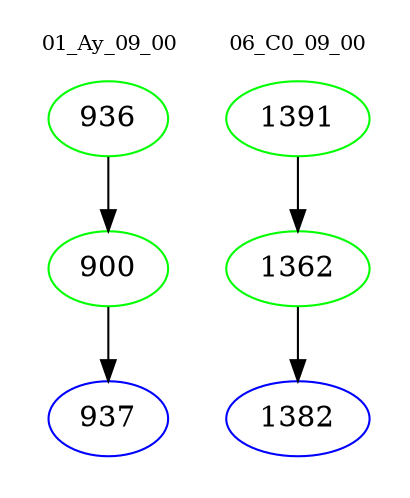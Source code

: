 digraph{
subgraph cluster_0 {
color = white
label = "01_Ay_09_00";
fontsize=10;
T0_936 [label="936", color="green"]
T0_936 -> T0_900 [color="black"]
T0_900 [label="900", color="green"]
T0_900 -> T0_937 [color="black"]
T0_937 [label="937", color="blue"]
}
subgraph cluster_1 {
color = white
label = "06_C0_09_00";
fontsize=10;
T1_1391 [label="1391", color="green"]
T1_1391 -> T1_1362 [color="black"]
T1_1362 [label="1362", color="green"]
T1_1362 -> T1_1382 [color="black"]
T1_1382 [label="1382", color="blue"]
}
}
